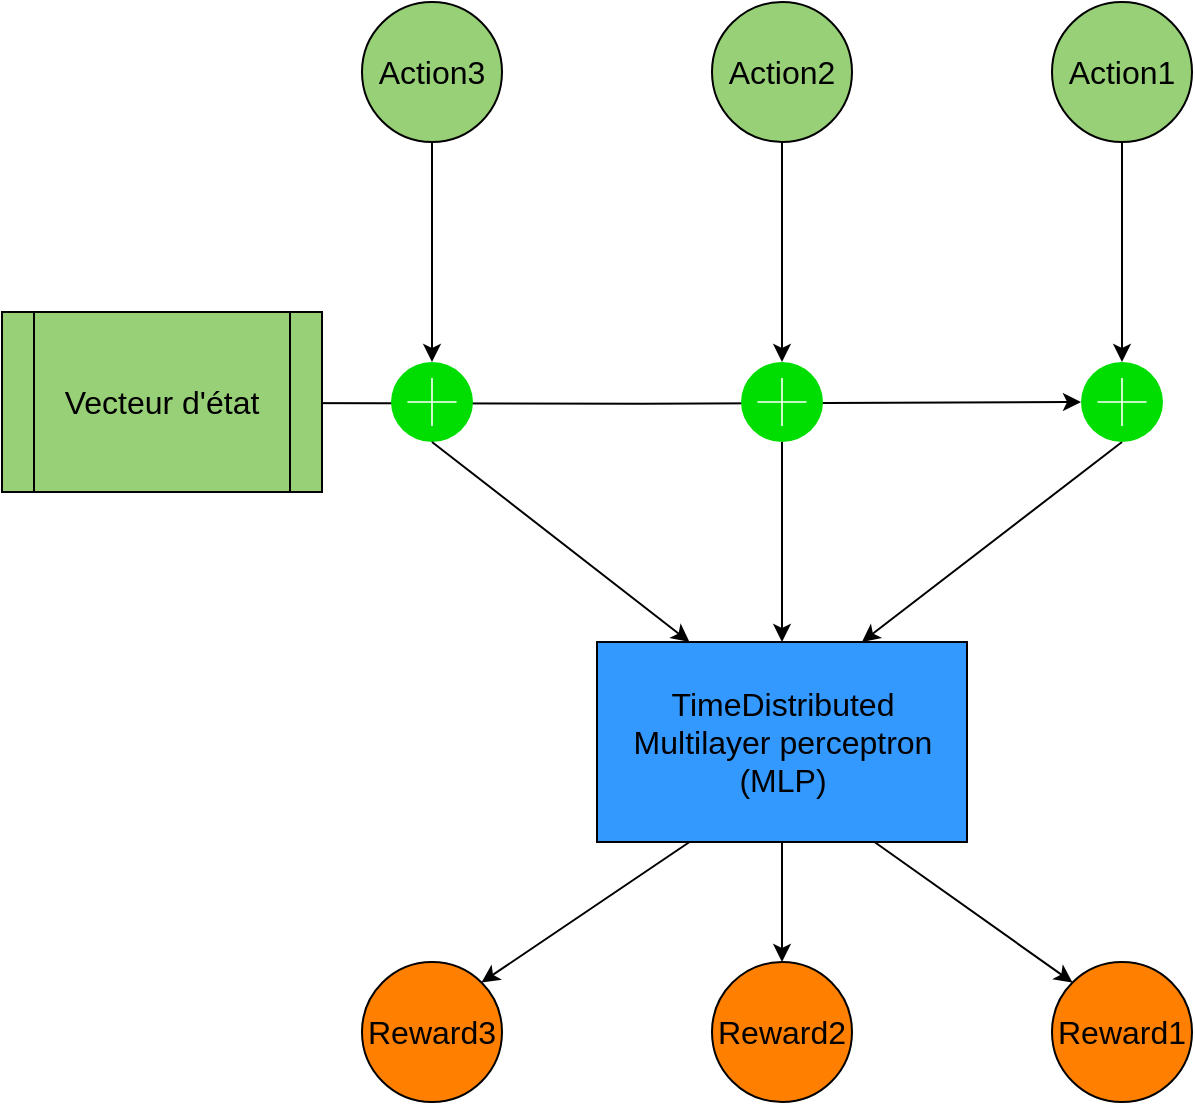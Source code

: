 <mxfile version="10.6.8" type="device"><diagram id="lExLXjc1cdtKiexNxYVn" name="Page-1"><mxGraphModel dx="1264" dy="1769" grid="1" gridSize="10" guides="1" tooltips="1" connect="1" arrows="1" fold="1" page="1" pageScale="1" pageWidth="850" pageHeight="1100" math="0" shadow="0"><root><mxCell id="0"/><mxCell id="1" parent="0"/><mxCell id="DthsYgWIary_AY9-OHWi-55" value="&lt;font style=&quot;font-size: 20px&quot;&gt;État encodé&lt;/font&gt; " style="text;html=1;strokeColor=none;fillColor=none;align=center;verticalAlign=middle;whiteSpace=wrap;rounded=0;" parent="1" vertex="1"><mxGeometry x="515" y="270" width="40" height="20" as="geometry"/></mxCell><mxCell id="26wbGxHQDycSUSEyr_jd-1" style="edgeStyle=orthogonalEdgeStyle;rounded=0;orthogonalLoop=1;jettySize=auto;html=1;exitX=1;exitY=0.5;exitDx=0;exitDy=0;strokeColor=#000000;fillColor=#999999;" edge="1" parent="1" target="26wbGxHQDycSUSEyr_jd-17"><mxGeometry relative="1" as="geometry"><mxPoint x="189.529" y="100.412" as="sourcePoint"/></mxGeometry></mxCell><mxCell id="26wbGxHQDycSUSEyr_jd-2" value="&lt;font style=&quot;font-size: 16px&quot;&gt;&amp;nbsp;Vecteur d'état&amp;nbsp; &lt;/font&gt;" style="shape=process;whiteSpace=wrap;html=1;backgroundOutline=1;strokeColor=#000000;fillColor=#97D077;" vertex="1" parent="1"><mxGeometry x="90" y="55" width="160" height="90" as="geometry"/></mxCell><mxCell id="26wbGxHQDycSUSEyr_jd-3" style="edgeStyle=orthogonalEdgeStyle;rounded=0;orthogonalLoop=1;jettySize=auto;html=1;exitX=0.5;exitY=1;exitDx=0;exitDy=0;entryX=0.5;entryY=0;entryDx=0;entryDy=0;strokeColor=#000000;fillColor=#999999;" edge="1" parent="1" source="26wbGxHQDycSUSEyr_jd-4" target="26wbGxHQDycSUSEyr_jd-10"><mxGeometry relative="1" as="geometry"/></mxCell><mxCell id="26wbGxHQDycSUSEyr_jd-4" value="&lt;font style=&quot;font-size: 16px&quot;&gt;TimeDistributed Multilayer perceptron (MLP)&lt;/font&gt;" style="rounded=0;whiteSpace=wrap;html=1;strokeColor=#000000;fillColor=#3399FF;" vertex="1" parent="1"><mxGeometry x="387.5" y="220" width="185" height="100" as="geometry"/></mxCell><mxCell id="26wbGxHQDycSUSEyr_jd-5" value="&lt;div&gt;&lt;font style=&quot;font-size: 16px&quot;&gt;Action1&lt;/font&gt;&lt;/div&gt;" style="ellipse;whiteSpace=wrap;html=1;aspect=fixed;strokeColor=#000000;fillColor=#97D077;" vertex="1" parent="1"><mxGeometry x="615" y="-100" width="70" height="70" as="geometry"/></mxCell><mxCell id="26wbGxHQDycSUSEyr_jd-6" style="edgeStyle=orthogonalEdgeStyle;rounded=0;orthogonalLoop=1;jettySize=auto;html=1;exitX=0.5;exitY=1;exitDx=0;exitDy=0;entryX=0.5;entryY=0;entryDx=0;entryDy=0;entryPerimeter=0;strokeColor=#000000;fillColor=#999999;" edge="1" parent="1" source="26wbGxHQDycSUSEyr_jd-7" target="26wbGxHQDycSUSEyr_jd-13"><mxGeometry relative="1" as="geometry"/></mxCell><mxCell id="26wbGxHQDycSUSEyr_jd-7" value="&lt;div&gt;&lt;font style=&quot;font-size: 16px&quot;&gt;Action2&lt;/font&gt;&lt;/div&gt;" style="ellipse;whiteSpace=wrap;html=1;aspect=fixed;strokeColor=#000000;fillColor=#97D077;" vertex="1" parent="1"><mxGeometry x="445" y="-100" width="70" height="70" as="geometry"/></mxCell><mxCell id="26wbGxHQDycSUSEyr_jd-8" value="&lt;div&gt;&lt;font style=&quot;font-size: 16px&quot;&gt;Action3&lt;/font&gt;&lt;/div&gt;" style="ellipse;whiteSpace=wrap;html=1;aspect=fixed;strokeColor=#000000;fillColor=#97D077;" vertex="1" parent="1"><mxGeometry x="270" y="-100" width="70" height="70" as="geometry"/></mxCell><mxCell id="26wbGxHQDycSUSEyr_jd-9" value="&lt;div&gt;&lt;font style=&quot;font-size: 16px&quot;&gt;Reward1&lt;/font&gt;&lt;/div&gt;" style="ellipse;whiteSpace=wrap;html=1;aspect=fixed;strokeColor=#000000;fillColor=#FF8000;" vertex="1" parent="1"><mxGeometry x="615" y="380" width="70" height="70" as="geometry"/></mxCell><mxCell id="26wbGxHQDycSUSEyr_jd-10" value="&lt;div&gt;&lt;font style=&quot;font-size: 16px&quot;&gt;Reward2&lt;/font&gt;&lt;/div&gt;" style="ellipse;whiteSpace=wrap;html=1;aspect=fixed;strokeColor=#000000;fillColor=#FF8000;" vertex="1" parent="1"><mxGeometry x="445" y="380" width="70" height="70" as="geometry"/></mxCell><mxCell id="26wbGxHQDycSUSEyr_jd-11" value="&lt;div&gt;&lt;font style=&quot;font-size: 16px&quot;&gt;Reward3&lt;/font&gt;&lt;/div&gt;" style="ellipse;whiteSpace=wrap;html=1;aspect=fixed;strokeColor=#000000;fillColor=#FF8000;" vertex="1" parent="1"><mxGeometry x="270" y="380" width="70" height="70" as="geometry"/></mxCell><mxCell id="26wbGxHQDycSUSEyr_jd-12" style="edgeStyle=orthogonalEdgeStyle;rounded=0;orthogonalLoop=1;jettySize=auto;html=1;exitX=0.5;exitY=1;exitDx=0;exitDy=0;exitPerimeter=0;entryX=0.5;entryY=0;entryDx=0;entryDy=0;strokeColor=#000000;fillColor=#999999;" edge="1" parent="1" source="26wbGxHQDycSUSEyr_jd-13" target="26wbGxHQDycSUSEyr_jd-4"><mxGeometry relative="1" as="geometry"/></mxCell><mxCell id="26wbGxHQDycSUSEyr_jd-13" value="" style="html=1;verticalLabelPosition=bottom;labelBackgroundColor=#ffffff;verticalAlign=top;shadow=0;dashed=0;strokeWidth=2;shape=mxgraph.ios7.misc.add;fillColor=#00dd00;strokeColor=#ffffff;" vertex="1" parent="1"><mxGeometry x="459.5" y="80" width="41" height="40" as="geometry"/></mxCell><mxCell id="26wbGxHQDycSUSEyr_jd-14" value="" style="endArrow=classic;html=1;strokeColor=#000000;fillColor=#999999;exitX=0.5;exitY=1;exitDx=0;exitDy=0;entryX=0.5;entryY=0;entryDx=0;entryDy=0;entryPerimeter=0;" edge="1" parent="1" source="26wbGxHQDycSUSEyr_jd-5" target="26wbGxHQDycSUSEyr_jd-17"><mxGeometry width="50" height="50" relative="1" as="geometry"><mxPoint x="620" y="100" as="sourcePoint"/><mxPoint x="500" y="80" as="targetPoint"/></mxGeometry></mxCell><mxCell id="26wbGxHQDycSUSEyr_jd-15" value="" style="endArrow=classic;html=1;strokeColor=#000000;fillColor=#999999;exitX=0.5;exitY=1;exitDx=0;exitDy=0;entryX=0.5;entryY=0;entryDx=0;entryDy=0;entryPerimeter=0;" edge="1" parent="1" source="26wbGxHQDycSUSEyr_jd-8" target="26wbGxHQDycSUSEyr_jd-18"><mxGeometry width="50" height="50" relative="1" as="geometry"><mxPoint x="635.552" y="-29.931" as="sourcePoint"/><mxPoint x="503.138" y="93.517" as="targetPoint"/></mxGeometry></mxCell><mxCell id="26wbGxHQDycSUSEyr_jd-16" value="" style="endArrow=classic;html=1;strokeColor=#000000;fillColor=#999999;exitX=0.5;exitY=1;exitDx=0;exitDy=0;exitPerimeter=0;entryX=0.716;entryY=0;entryDx=0;entryDy=0;entryPerimeter=0;" edge="1" parent="1" source="26wbGxHQDycSUSEyr_jd-17" target="26wbGxHQDycSUSEyr_jd-4"><mxGeometry width="50" height="50" relative="1" as="geometry"><mxPoint x="570" y="200" as="sourcePoint"/><mxPoint x="620" y="150" as="targetPoint"/></mxGeometry></mxCell><mxCell id="26wbGxHQDycSUSEyr_jd-17" value="" style="html=1;verticalLabelPosition=bottom;labelBackgroundColor=#ffffff;verticalAlign=top;shadow=0;dashed=0;strokeWidth=2;shape=mxgraph.ios7.misc.add;fillColor=#00dd00;strokeColor=#ffffff;" vertex="1" parent="1"><mxGeometry x="629.5" y="80" width="41" height="40" as="geometry"/></mxCell><mxCell id="26wbGxHQDycSUSEyr_jd-18" value="" style="html=1;verticalLabelPosition=bottom;labelBackgroundColor=#ffffff;verticalAlign=top;shadow=0;dashed=0;strokeWidth=2;shape=mxgraph.ios7.misc.add;fillColor=#00dd00;strokeColor=#ffffff;" vertex="1" parent="1"><mxGeometry x="284.5" y="80" width="41" height="40" as="geometry"/></mxCell><mxCell id="26wbGxHQDycSUSEyr_jd-19" value="" style="endArrow=classic;html=1;strokeColor=#000000;fillColor=#999999;exitX=0.5;exitY=1;exitDx=0;exitDy=0;exitPerimeter=0;entryX=0.25;entryY=0;entryDx=0;entryDy=0;" edge="1" parent="1" source="26wbGxHQDycSUSEyr_jd-18" target="26wbGxHQDycSUSEyr_jd-4"><mxGeometry width="50" height="50" relative="1" as="geometry"><mxPoint x="659.69" y="130.069" as="sourcePoint"/><mxPoint x="530.034" y="230.069" as="targetPoint"/></mxGeometry></mxCell><mxCell id="26wbGxHQDycSUSEyr_jd-20" value="" style="endArrow=classic;html=1;strokeColor=#000000;fillColor=#999999;exitX=0.75;exitY=1;exitDx=0;exitDy=0;entryX=0;entryY=0;entryDx=0;entryDy=0;" edge="1" parent="1" source="26wbGxHQDycSUSEyr_jd-4" target="26wbGxHQDycSUSEyr_jd-9"><mxGeometry width="50" height="50" relative="1" as="geometry"><mxPoint x="659.69" y="130.069" as="sourcePoint"/><mxPoint x="530.034" y="230.069" as="targetPoint"/></mxGeometry></mxCell><mxCell id="26wbGxHQDycSUSEyr_jd-21" value="" style="endArrow=classic;html=1;strokeColor=#000000;fillColor=#999999;exitX=0.25;exitY=1;exitDx=0;exitDy=0;entryX=1;entryY=0;entryDx=0;entryDy=0;" edge="1" parent="1" source="26wbGxHQDycSUSEyr_jd-4" target="26wbGxHQDycSUSEyr_jd-11"><mxGeometry width="50" height="50" relative="1" as="geometry"><mxPoint x="536.241" y="330.069" as="sourcePoint"/><mxPoint x="635.552" y="400.414" as="targetPoint"/></mxGeometry></mxCell></root></mxGraphModel></diagram></mxfile>